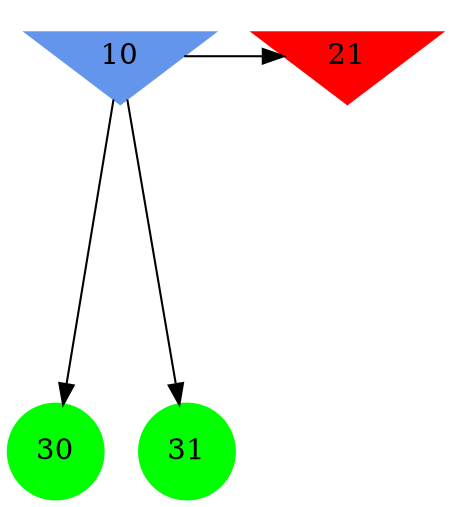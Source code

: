 digraph brain {
	ranksep=2.0;
	10 [shape=invtriangle,style=filled,color=cornflowerblue];
	21 [shape=invtriangle,style=filled,color=red];
	30 [shape=circle,style=filled,color=green];
	31 [shape=circle,style=filled,color=green];
	10	->	30;
	10	->	31;
	10	->	21;
	{ rank=same; 10; 21; }
	{ rank=same; }
	{ rank=same; 30; 31; }
}
